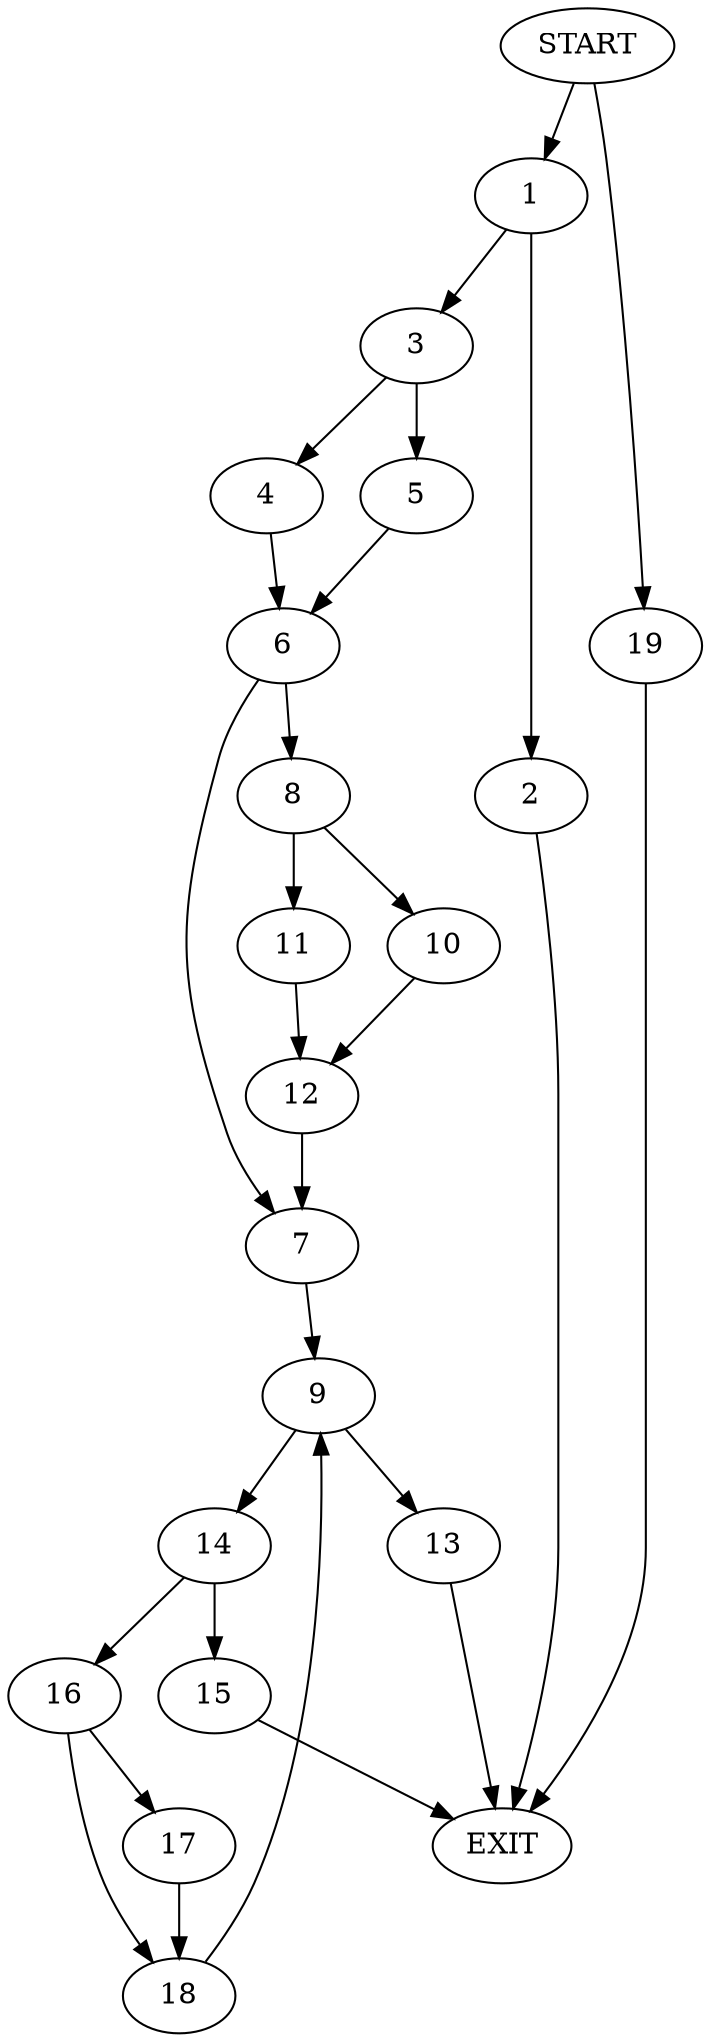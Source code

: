digraph {
0 [label="START"]
20 [label="EXIT"]
0 -> 1
1 -> 2
1 -> 3
3 -> 4
3 -> 5
2 -> 20
4 -> 6
5 -> 6
6 -> 7
6 -> 8
7 -> 9
8 -> 10
8 -> 11
10 -> 12
11 -> 12
12 -> 7
9 -> 13
9 -> 14
13 -> 20
14 -> 15
14 -> 16
16 -> 17
16 -> 18
15 -> 20
17 -> 18
18 -> 9
0 -> 19
19 -> 20
}
